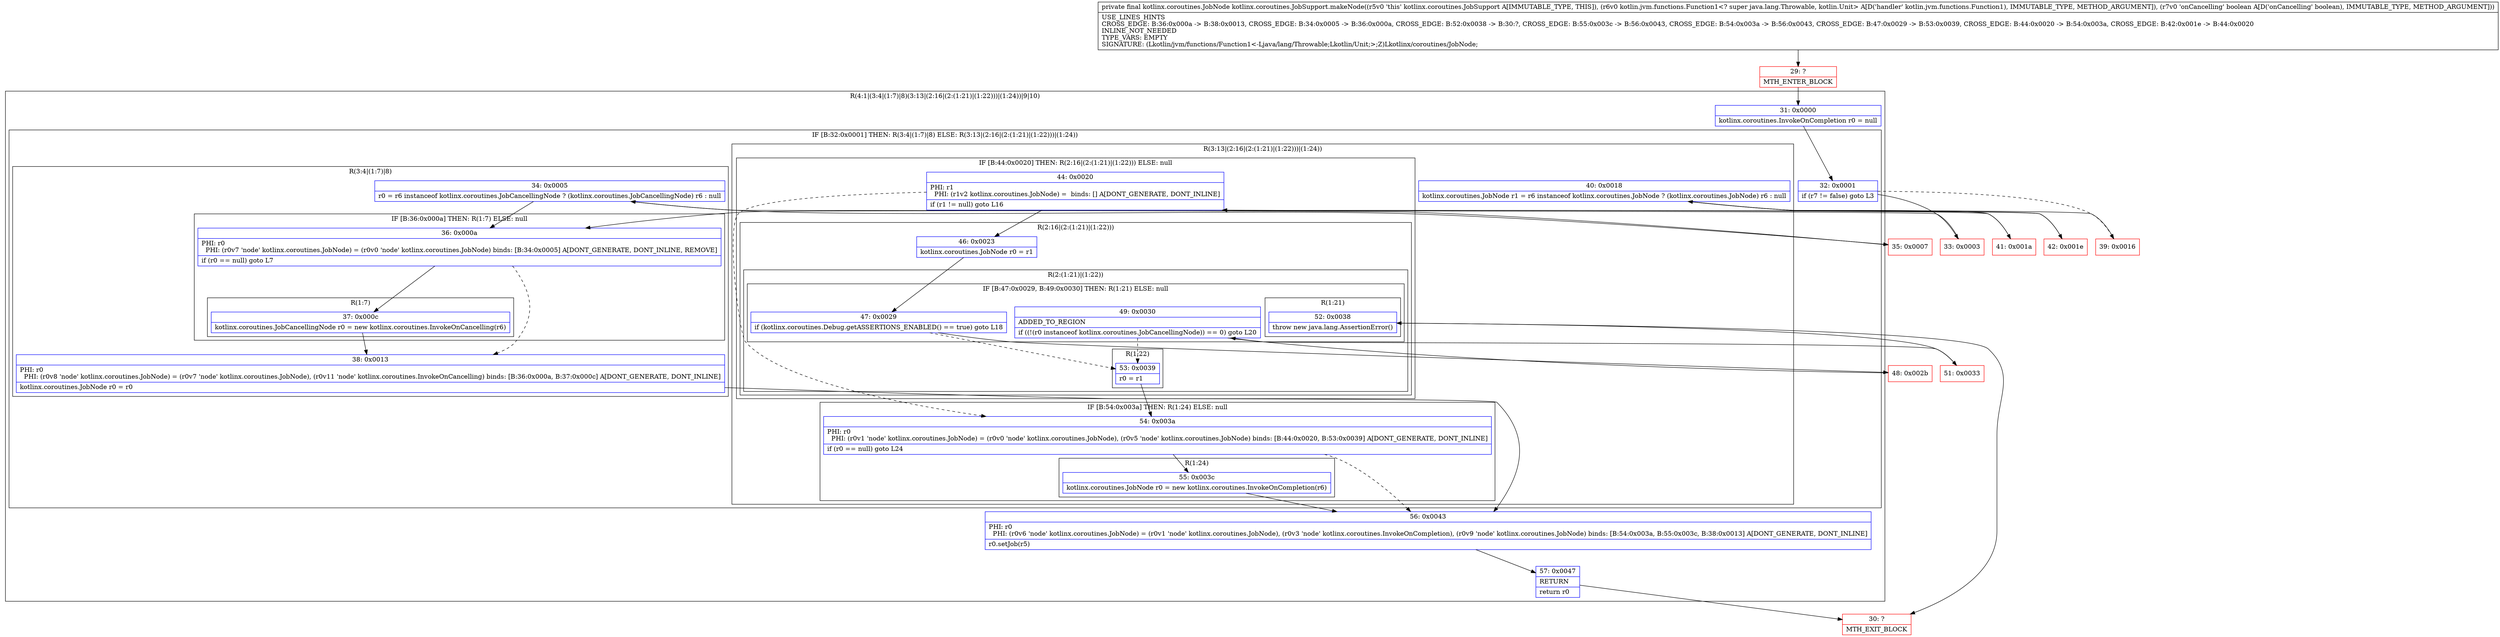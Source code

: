 digraph "CFG forkotlinx.coroutines.JobSupport.makeNode(Lkotlin\/jvm\/functions\/Function1;Z)Lkotlinx\/coroutines\/JobNode;" {
subgraph cluster_Region_1399049135 {
label = "R(4:1|(3:4|(1:7)|8)(3:13|(2:16|(2:(1:21)|(1:22)))|(1:24))|9|10)";
node [shape=record,color=blue];
Node_31 [shape=record,label="{31\:\ 0x0000|kotlinx.coroutines.InvokeOnCompletion r0 = null\l}"];
subgraph cluster_IfRegion_363054781 {
label = "IF [B:32:0x0001] THEN: R(3:4|(1:7)|8) ELSE: R(3:13|(2:16|(2:(1:21)|(1:22)))|(1:24))";
node [shape=record,color=blue];
Node_32 [shape=record,label="{32\:\ 0x0001|if (r7 != false) goto L3\l}"];
subgraph cluster_Region_94595068 {
label = "R(3:4|(1:7)|8)";
node [shape=record,color=blue];
Node_34 [shape=record,label="{34\:\ 0x0005|r0 = r6 instanceof kotlinx.coroutines.JobCancellingNode ? (kotlinx.coroutines.JobCancellingNode) r6 : null\l}"];
subgraph cluster_IfRegion_1146289674 {
label = "IF [B:36:0x000a] THEN: R(1:7) ELSE: null";
node [shape=record,color=blue];
Node_36 [shape=record,label="{36\:\ 0x000a|PHI: r0 \l  PHI: (r0v7 'node' kotlinx.coroutines.JobNode) = (r0v0 'node' kotlinx.coroutines.JobNode) binds: [B:34:0x0005] A[DONT_GENERATE, DONT_INLINE, REMOVE]\l|if (r0 == null) goto L7\l}"];
subgraph cluster_Region_1213262420 {
label = "R(1:7)";
node [shape=record,color=blue];
Node_37 [shape=record,label="{37\:\ 0x000c|kotlinx.coroutines.JobCancellingNode r0 = new kotlinx.coroutines.InvokeOnCancelling(r6)\l}"];
}
}
Node_38 [shape=record,label="{38\:\ 0x0013|PHI: r0 \l  PHI: (r0v8 'node' kotlinx.coroutines.JobNode) = (r0v7 'node' kotlinx.coroutines.JobNode), (r0v11 'node' kotlinx.coroutines.InvokeOnCancelling) binds: [B:36:0x000a, B:37:0x000c] A[DONT_GENERATE, DONT_INLINE]\l|kotlinx.coroutines.JobNode r0 = r0\l}"];
}
subgraph cluster_Region_1523641851 {
label = "R(3:13|(2:16|(2:(1:21)|(1:22)))|(1:24))";
node [shape=record,color=blue];
Node_40 [shape=record,label="{40\:\ 0x0018|kotlinx.coroutines.JobNode r1 = r6 instanceof kotlinx.coroutines.JobNode ? (kotlinx.coroutines.JobNode) r6 : null\l}"];
subgraph cluster_IfRegion_362655423 {
label = "IF [B:44:0x0020] THEN: R(2:16|(2:(1:21)|(1:22))) ELSE: null";
node [shape=record,color=blue];
Node_44 [shape=record,label="{44\:\ 0x0020|PHI: r1 \l  PHI: (r1v2 kotlinx.coroutines.JobNode) =  binds: [] A[DONT_GENERATE, DONT_INLINE]\l|if (r1 != null) goto L16\l}"];
subgraph cluster_Region_615308763 {
label = "R(2:16|(2:(1:21)|(1:22)))";
node [shape=record,color=blue];
Node_46 [shape=record,label="{46\:\ 0x0023|kotlinx.coroutines.JobNode r0 = r1\l}"];
subgraph cluster_Region_495163613 {
label = "R(2:(1:21)|(1:22))";
node [shape=record,color=blue];
subgraph cluster_IfRegion_2011026922 {
label = "IF [B:47:0x0029, B:49:0x0030] THEN: R(1:21) ELSE: null";
node [shape=record,color=blue];
Node_47 [shape=record,label="{47\:\ 0x0029|if (kotlinx.coroutines.Debug.getASSERTIONS_ENABLED() == true) goto L18\l}"];
Node_49 [shape=record,label="{49\:\ 0x0030|ADDED_TO_REGION\l|if ((!(r0 instanceof kotlinx.coroutines.JobCancellingNode)) == 0) goto L20\l}"];
subgraph cluster_Region_1886931528 {
label = "R(1:21)";
node [shape=record,color=blue];
Node_52 [shape=record,label="{52\:\ 0x0038|throw new java.lang.AssertionError()\l}"];
}
}
subgraph cluster_Region_379665465 {
label = "R(1:22)";
node [shape=record,color=blue];
Node_53 [shape=record,label="{53\:\ 0x0039|r0 = r1\l}"];
}
}
}
}
subgraph cluster_IfRegion_1527595430 {
label = "IF [B:54:0x003a] THEN: R(1:24) ELSE: null";
node [shape=record,color=blue];
Node_54 [shape=record,label="{54\:\ 0x003a|PHI: r0 \l  PHI: (r0v1 'node' kotlinx.coroutines.JobNode) = (r0v0 'node' kotlinx.coroutines.JobNode), (r0v5 'node' kotlinx.coroutines.JobNode) binds: [B:44:0x0020, B:53:0x0039] A[DONT_GENERATE, DONT_INLINE]\l|if (r0 == null) goto L24\l}"];
subgraph cluster_Region_1093295236 {
label = "R(1:24)";
node [shape=record,color=blue];
Node_55 [shape=record,label="{55\:\ 0x003c|kotlinx.coroutines.JobNode r0 = new kotlinx.coroutines.InvokeOnCompletion(r6)\l}"];
}
}
}
}
Node_56 [shape=record,label="{56\:\ 0x0043|PHI: r0 \l  PHI: (r0v6 'node' kotlinx.coroutines.JobNode) = (r0v1 'node' kotlinx.coroutines.JobNode), (r0v3 'node' kotlinx.coroutines.InvokeOnCompletion), (r0v9 'node' kotlinx.coroutines.JobNode) binds: [B:54:0x003a, B:55:0x003c, B:38:0x0013] A[DONT_GENERATE, DONT_INLINE]\l|r0.setJob(r5)\l}"];
Node_57 [shape=record,label="{57\:\ 0x0047|RETURN\l|return r0\l}"];
}
Node_29 [shape=record,color=red,label="{29\:\ ?|MTH_ENTER_BLOCK\l}"];
Node_33 [shape=record,color=red,label="{33\:\ 0x0003}"];
Node_35 [shape=record,color=red,label="{35\:\ 0x0007}"];
Node_30 [shape=record,color=red,label="{30\:\ ?|MTH_EXIT_BLOCK\l}"];
Node_39 [shape=record,color=red,label="{39\:\ 0x0016}"];
Node_41 [shape=record,color=red,label="{41\:\ 0x001a}"];
Node_48 [shape=record,color=red,label="{48\:\ 0x002b}"];
Node_51 [shape=record,color=red,label="{51\:\ 0x0033}"];
Node_42 [shape=record,color=red,label="{42\:\ 0x001e}"];
MethodNode[shape=record,label="{private final kotlinx.coroutines.JobNode kotlinx.coroutines.JobSupport.makeNode((r5v0 'this' kotlinx.coroutines.JobSupport A[IMMUTABLE_TYPE, THIS]), (r6v0 kotlin.jvm.functions.Function1\<? super java.lang.Throwable, kotlin.Unit\> A[D('handler' kotlin.jvm.functions.Function1), IMMUTABLE_TYPE, METHOD_ARGUMENT]), (r7v0 'onCancelling' boolean A[D('onCancelling' boolean), IMMUTABLE_TYPE, METHOD_ARGUMENT]))  | USE_LINES_HINTS\lCROSS_EDGE: B:36:0x000a \-\> B:38:0x0013, CROSS_EDGE: B:34:0x0005 \-\> B:36:0x000a, CROSS_EDGE: B:52:0x0038 \-\> B:30:?, CROSS_EDGE: B:55:0x003c \-\> B:56:0x0043, CROSS_EDGE: B:54:0x003a \-\> B:56:0x0043, CROSS_EDGE: B:47:0x0029 \-\> B:53:0x0039, CROSS_EDGE: B:44:0x0020 \-\> B:54:0x003a, CROSS_EDGE: B:42:0x001e \-\> B:44:0x0020\lINLINE_NOT_NEEDED\lTYPE_VARS: EMPTY\lSIGNATURE: (Lkotlin\/jvm\/functions\/Function1\<\-Ljava\/lang\/Throwable;Lkotlin\/Unit;\>;Z)Lkotlinx\/coroutines\/JobNode;\l}"];
MethodNode -> Node_29;Node_31 -> Node_32;
Node_32 -> Node_33;
Node_32 -> Node_39[style=dashed];
Node_34 -> Node_35;
Node_34 -> Node_36;
Node_36 -> Node_37;
Node_36 -> Node_38[style=dashed];
Node_37 -> Node_38;
Node_38 -> Node_56;
Node_40 -> Node_41;
Node_40 -> Node_42;
Node_44 -> Node_46;
Node_44 -> Node_54[style=dashed];
Node_46 -> Node_47;
Node_47 -> Node_48;
Node_47 -> Node_53[style=dashed];
Node_49 -> Node_51;
Node_49 -> Node_53[style=dashed];
Node_52 -> Node_30;
Node_53 -> Node_54;
Node_54 -> Node_55;
Node_54 -> Node_56[style=dashed];
Node_55 -> Node_56;
Node_56 -> Node_57;
Node_57 -> Node_30;
Node_29 -> Node_31;
Node_33 -> Node_34;
Node_35 -> Node_36;
Node_39 -> Node_40;
Node_41 -> Node_44;
Node_48 -> Node_49;
Node_51 -> Node_52;
Node_42 -> Node_44;
}

